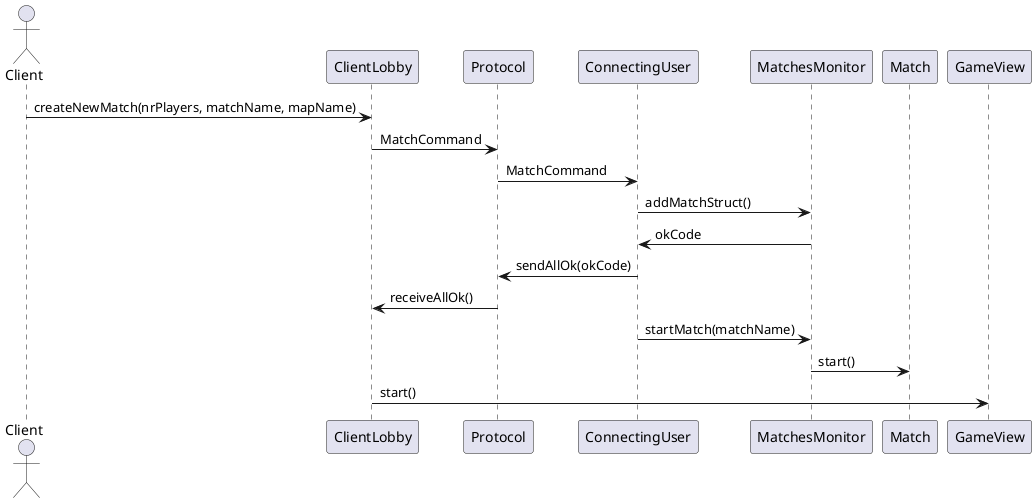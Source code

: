 @startuml new match sequence

actor Client 

Client -> ClientLobby : createNewMatch(nrPlayers, matchName, mapName)

ClientLobby ->Protocol : MatchCommand

Protocol -> ConnectingUser : MatchCommand

ConnectingUser -> MatchesMonitor : addMatchStruct()

MatchesMonitor -> ConnectingUser : okCode

ConnectingUser -> Protocol : sendAllOk(okCode)

Protocol -> ClientLobby : receiveAllOk()

ConnectingUser -> MatchesMonitor : startMatch(matchName)

MatchesMonitor -> Match : start()

ClientLobby -> GameView : start()

@enduml